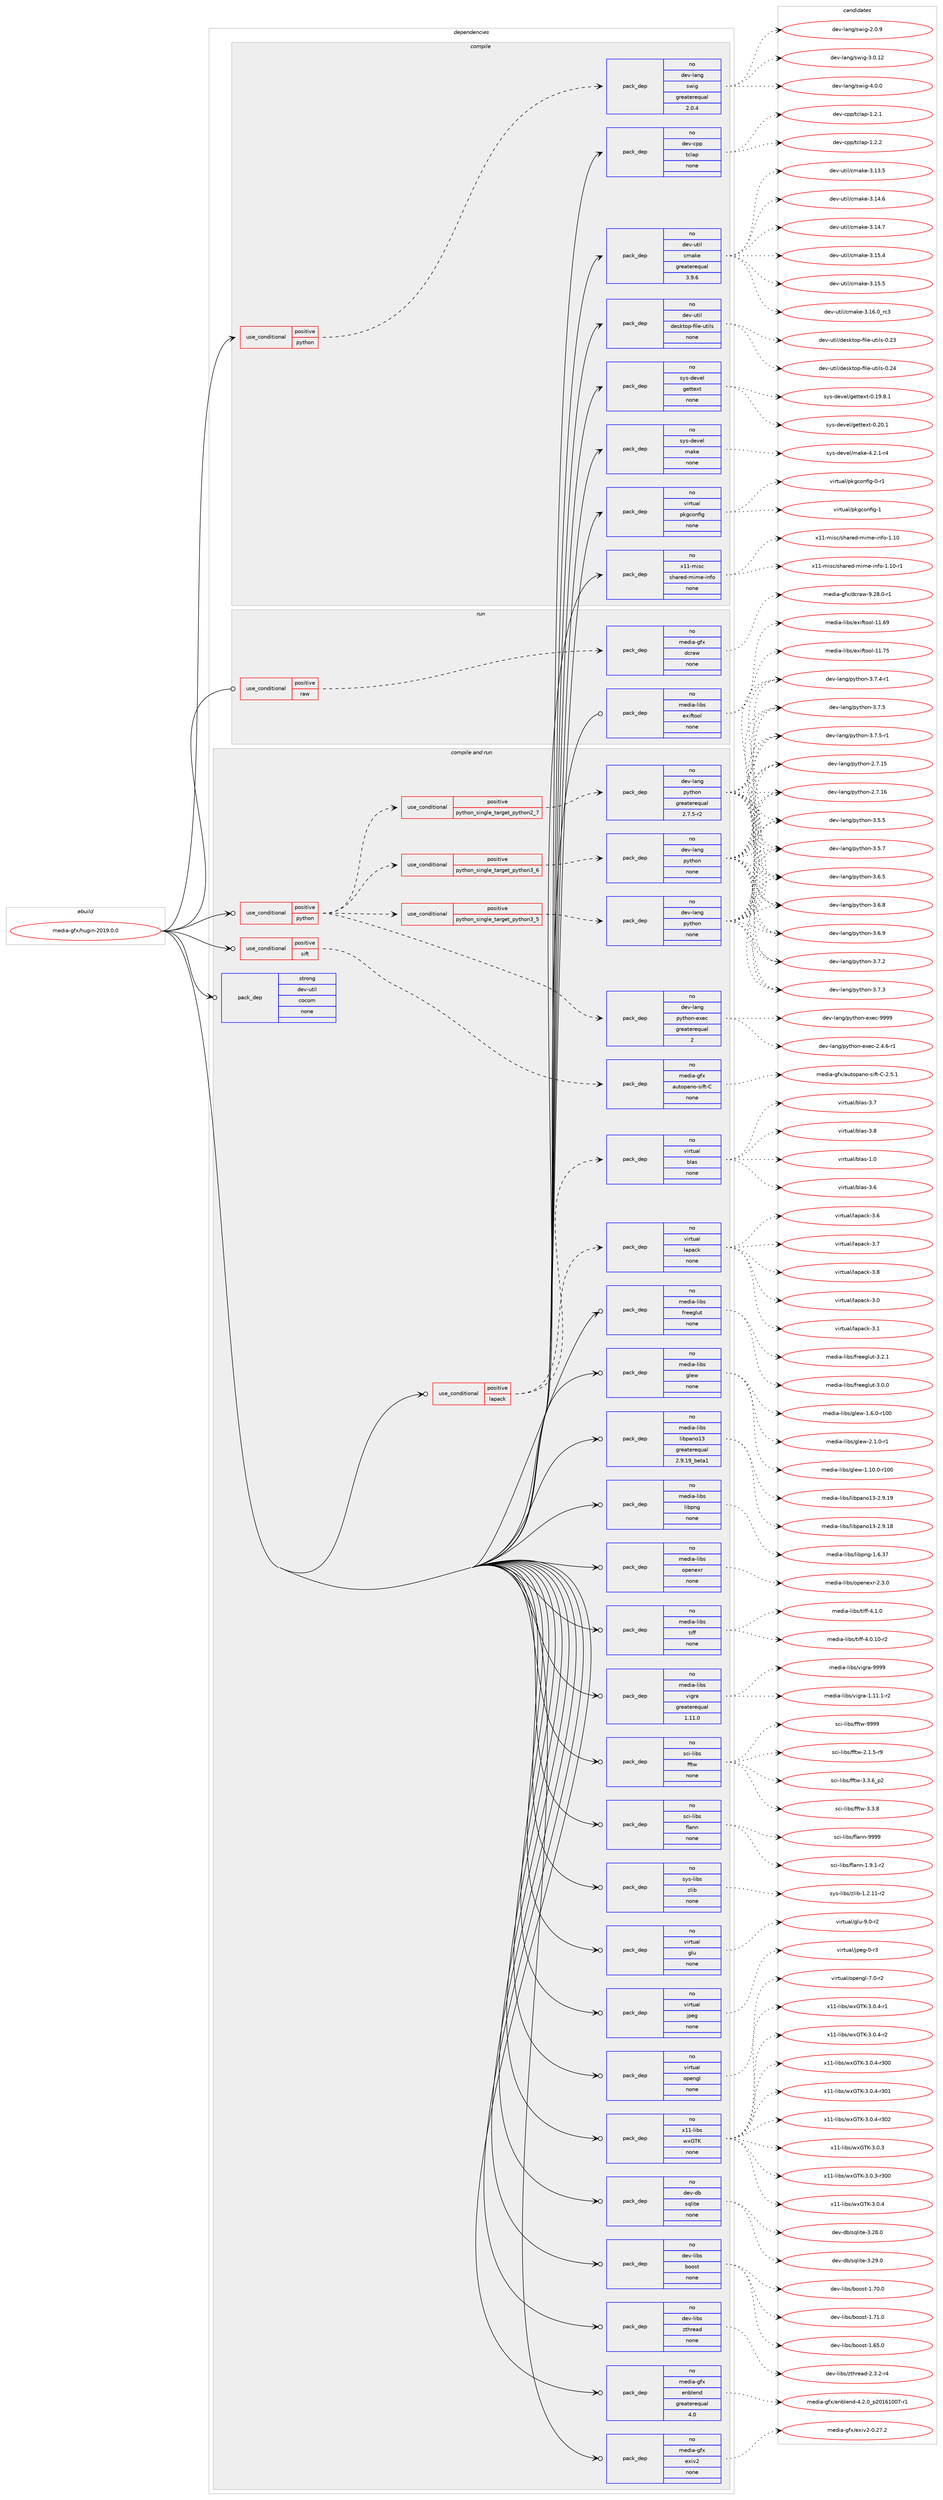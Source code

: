 digraph prolog {

# *************
# Graph options
# *************

newrank=true;
concentrate=true;
compound=true;
graph [rankdir=LR,fontname=Helvetica,fontsize=10,ranksep=1.5];#, ranksep=2.5, nodesep=0.2];
edge  [arrowhead=vee];
node  [fontname=Helvetica,fontsize=10];

# **********
# The ebuild
# **********

subgraph cluster_leftcol {
color=gray;
rank=same;
label=<<i>ebuild</i>>;
id [label="media-gfx/hugin-2019.0.0", color=red, width=4, href="../media-gfx/hugin-2019.0.0.svg"];
}

# ****************
# The dependencies
# ****************

subgraph cluster_midcol {
color=gray;
label=<<i>dependencies</i>>;
subgraph cluster_compile {
fillcolor="#eeeeee";
style=filled;
label=<<i>compile</i>>;
subgraph cond190108 {
dependency781129 [label=<<TABLE BORDER="0" CELLBORDER="1" CELLSPACING="0" CELLPADDING="4"><TR><TD ROWSPAN="3" CELLPADDING="10">use_conditional</TD></TR><TR><TD>positive</TD></TR><TR><TD>python</TD></TR></TABLE>>, shape=none, color=red];
subgraph pack577459 {
dependency781130 [label=<<TABLE BORDER="0" CELLBORDER="1" CELLSPACING="0" CELLPADDING="4" WIDTH="220"><TR><TD ROWSPAN="6" CELLPADDING="30">pack_dep</TD></TR><TR><TD WIDTH="110">no</TD></TR><TR><TD>dev-lang</TD></TR><TR><TD>swig</TD></TR><TR><TD>greaterequal</TD></TR><TR><TD>2.0.4</TD></TR></TABLE>>, shape=none, color=blue];
}
dependency781129:e -> dependency781130:w [weight=20,style="dashed",arrowhead="vee"];
}
id:e -> dependency781129:w [weight=20,style="solid",arrowhead="vee"];
subgraph pack577460 {
dependency781131 [label=<<TABLE BORDER="0" CELLBORDER="1" CELLSPACING="0" CELLPADDING="4" WIDTH="220"><TR><TD ROWSPAN="6" CELLPADDING="30">pack_dep</TD></TR><TR><TD WIDTH="110">no</TD></TR><TR><TD>dev-cpp</TD></TR><TR><TD>tclap</TD></TR><TR><TD>none</TD></TR><TR><TD></TD></TR></TABLE>>, shape=none, color=blue];
}
id:e -> dependency781131:w [weight=20,style="solid",arrowhead="vee"];
subgraph pack577461 {
dependency781132 [label=<<TABLE BORDER="0" CELLBORDER="1" CELLSPACING="0" CELLPADDING="4" WIDTH="220"><TR><TD ROWSPAN="6" CELLPADDING="30">pack_dep</TD></TR><TR><TD WIDTH="110">no</TD></TR><TR><TD>dev-util</TD></TR><TR><TD>cmake</TD></TR><TR><TD>greaterequal</TD></TR><TR><TD>3.9.6</TD></TR></TABLE>>, shape=none, color=blue];
}
id:e -> dependency781132:w [weight=20,style="solid",arrowhead="vee"];
subgraph pack577462 {
dependency781133 [label=<<TABLE BORDER="0" CELLBORDER="1" CELLSPACING="0" CELLPADDING="4" WIDTH="220"><TR><TD ROWSPAN="6" CELLPADDING="30">pack_dep</TD></TR><TR><TD WIDTH="110">no</TD></TR><TR><TD>dev-util</TD></TR><TR><TD>desktop-file-utils</TD></TR><TR><TD>none</TD></TR><TR><TD></TD></TR></TABLE>>, shape=none, color=blue];
}
id:e -> dependency781133:w [weight=20,style="solid",arrowhead="vee"];
subgraph pack577463 {
dependency781134 [label=<<TABLE BORDER="0" CELLBORDER="1" CELLSPACING="0" CELLPADDING="4" WIDTH="220"><TR><TD ROWSPAN="6" CELLPADDING="30">pack_dep</TD></TR><TR><TD WIDTH="110">no</TD></TR><TR><TD>sys-devel</TD></TR><TR><TD>gettext</TD></TR><TR><TD>none</TD></TR><TR><TD></TD></TR></TABLE>>, shape=none, color=blue];
}
id:e -> dependency781134:w [weight=20,style="solid",arrowhead="vee"];
subgraph pack577464 {
dependency781135 [label=<<TABLE BORDER="0" CELLBORDER="1" CELLSPACING="0" CELLPADDING="4" WIDTH="220"><TR><TD ROWSPAN="6" CELLPADDING="30">pack_dep</TD></TR><TR><TD WIDTH="110">no</TD></TR><TR><TD>sys-devel</TD></TR><TR><TD>make</TD></TR><TR><TD>none</TD></TR><TR><TD></TD></TR></TABLE>>, shape=none, color=blue];
}
id:e -> dependency781135:w [weight=20,style="solid",arrowhead="vee"];
subgraph pack577465 {
dependency781136 [label=<<TABLE BORDER="0" CELLBORDER="1" CELLSPACING="0" CELLPADDING="4" WIDTH="220"><TR><TD ROWSPAN="6" CELLPADDING="30">pack_dep</TD></TR><TR><TD WIDTH="110">no</TD></TR><TR><TD>virtual</TD></TR><TR><TD>pkgconfig</TD></TR><TR><TD>none</TD></TR><TR><TD></TD></TR></TABLE>>, shape=none, color=blue];
}
id:e -> dependency781136:w [weight=20,style="solid",arrowhead="vee"];
subgraph pack577466 {
dependency781137 [label=<<TABLE BORDER="0" CELLBORDER="1" CELLSPACING="0" CELLPADDING="4" WIDTH="220"><TR><TD ROWSPAN="6" CELLPADDING="30">pack_dep</TD></TR><TR><TD WIDTH="110">no</TD></TR><TR><TD>x11-misc</TD></TR><TR><TD>shared-mime-info</TD></TR><TR><TD>none</TD></TR><TR><TD></TD></TR></TABLE>>, shape=none, color=blue];
}
id:e -> dependency781137:w [weight=20,style="solid",arrowhead="vee"];
}
subgraph cluster_compileandrun {
fillcolor="#eeeeee";
style=filled;
label=<<i>compile and run</i>>;
subgraph cond190109 {
dependency781138 [label=<<TABLE BORDER="0" CELLBORDER="1" CELLSPACING="0" CELLPADDING="4"><TR><TD ROWSPAN="3" CELLPADDING="10">use_conditional</TD></TR><TR><TD>positive</TD></TR><TR><TD>lapack</TD></TR></TABLE>>, shape=none, color=red];
subgraph pack577467 {
dependency781139 [label=<<TABLE BORDER="0" CELLBORDER="1" CELLSPACING="0" CELLPADDING="4" WIDTH="220"><TR><TD ROWSPAN="6" CELLPADDING="30">pack_dep</TD></TR><TR><TD WIDTH="110">no</TD></TR><TR><TD>virtual</TD></TR><TR><TD>blas</TD></TR><TR><TD>none</TD></TR><TR><TD></TD></TR></TABLE>>, shape=none, color=blue];
}
dependency781138:e -> dependency781139:w [weight=20,style="dashed",arrowhead="vee"];
subgraph pack577468 {
dependency781140 [label=<<TABLE BORDER="0" CELLBORDER="1" CELLSPACING="0" CELLPADDING="4" WIDTH="220"><TR><TD ROWSPAN="6" CELLPADDING="30">pack_dep</TD></TR><TR><TD WIDTH="110">no</TD></TR><TR><TD>virtual</TD></TR><TR><TD>lapack</TD></TR><TR><TD>none</TD></TR><TR><TD></TD></TR></TABLE>>, shape=none, color=blue];
}
dependency781138:e -> dependency781140:w [weight=20,style="dashed",arrowhead="vee"];
}
id:e -> dependency781138:w [weight=20,style="solid",arrowhead="odotvee"];
subgraph cond190110 {
dependency781141 [label=<<TABLE BORDER="0" CELLBORDER="1" CELLSPACING="0" CELLPADDING="4"><TR><TD ROWSPAN="3" CELLPADDING="10">use_conditional</TD></TR><TR><TD>positive</TD></TR><TR><TD>python</TD></TR></TABLE>>, shape=none, color=red];
subgraph cond190111 {
dependency781142 [label=<<TABLE BORDER="0" CELLBORDER="1" CELLSPACING="0" CELLPADDING="4"><TR><TD ROWSPAN="3" CELLPADDING="10">use_conditional</TD></TR><TR><TD>positive</TD></TR><TR><TD>python_single_target_python2_7</TD></TR></TABLE>>, shape=none, color=red];
subgraph pack577469 {
dependency781143 [label=<<TABLE BORDER="0" CELLBORDER="1" CELLSPACING="0" CELLPADDING="4" WIDTH="220"><TR><TD ROWSPAN="6" CELLPADDING="30">pack_dep</TD></TR><TR><TD WIDTH="110">no</TD></TR><TR><TD>dev-lang</TD></TR><TR><TD>python</TD></TR><TR><TD>greaterequal</TD></TR><TR><TD>2.7.5-r2</TD></TR></TABLE>>, shape=none, color=blue];
}
dependency781142:e -> dependency781143:w [weight=20,style="dashed",arrowhead="vee"];
}
dependency781141:e -> dependency781142:w [weight=20,style="dashed",arrowhead="vee"];
subgraph cond190112 {
dependency781144 [label=<<TABLE BORDER="0" CELLBORDER="1" CELLSPACING="0" CELLPADDING="4"><TR><TD ROWSPAN="3" CELLPADDING="10">use_conditional</TD></TR><TR><TD>positive</TD></TR><TR><TD>python_single_target_python3_5</TD></TR></TABLE>>, shape=none, color=red];
subgraph pack577470 {
dependency781145 [label=<<TABLE BORDER="0" CELLBORDER="1" CELLSPACING="0" CELLPADDING="4" WIDTH="220"><TR><TD ROWSPAN="6" CELLPADDING="30">pack_dep</TD></TR><TR><TD WIDTH="110">no</TD></TR><TR><TD>dev-lang</TD></TR><TR><TD>python</TD></TR><TR><TD>none</TD></TR><TR><TD></TD></TR></TABLE>>, shape=none, color=blue];
}
dependency781144:e -> dependency781145:w [weight=20,style="dashed",arrowhead="vee"];
}
dependency781141:e -> dependency781144:w [weight=20,style="dashed",arrowhead="vee"];
subgraph cond190113 {
dependency781146 [label=<<TABLE BORDER="0" CELLBORDER="1" CELLSPACING="0" CELLPADDING="4"><TR><TD ROWSPAN="3" CELLPADDING="10">use_conditional</TD></TR><TR><TD>positive</TD></TR><TR><TD>python_single_target_python3_6</TD></TR></TABLE>>, shape=none, color=red];
subgraph pack577471 {
dependency781147 [label=<<TABLE BORDER="0" CELLBORDER="1" CELLSPACING="0" CELLPADDING="4" WIDTH="220"><TR><TD ROWSPAN="6" CELLPADDING="30">pack_dep</TD></TR><TR><TD WIDTH="110">no</TD></TR><TR><TD>dev-lang</TD></TR><TR><TD>python</TD></TR><TR><TD>none</TD></TR><TR><TD></TD></TR></TABLE>>, shape=none, color=blue];
}
dependency781146:e -> dependency781147:w [weight=20,style="dashed",arrowhead="vee"];
}
dependency781141:e -> dependency781146:w [weight=20,style="dashed",arrowhead="vee"];
subgraph pack577472 {
dependency781148 [label=<<TABLE BORDER="0" CELLBORDER="1" CELLSPACING="0" CELLPADDING="4" WIDTH="220"><TR><TD ROWSPAN="6" CELLPADDING="30">pack_dep</TD></TR><TR><TD WIDTH="110">no</TD></TR><TR><TD>dev-lang</TD></TR><TR><TD>python-exec</TD></TR><TR><TD>greaterequal</TD></TR><TR><TD>2</TD></TR></TABLE>>, shape=none, color=blue];
}
dependency781141:e -> dependency781148:w [weight=20,style="dashed",arrowhead="vee"];
}
id:e -> dependency781141:w [weight=20,style="solid",arrowhead="odotvee"];
subgraph cond190114 {
dependency781149 [label=<<TABLE BORDER="0" CELLBORDER="1" CELLSPACING="0" CELLPADDING="4"><TR><TD ROWSPAN="3" CELLPADDING="10">use_conditional</TD></TR><TR><TD>positive</TD></TR><TR><TD>sift</TD></TR></TABLE>>, shape=none, color=red];
subgraph pack577473 {
dependency781150 [label=<<TABLE BORDER="0" CELLBORDER="1" CELLSPACING="0" CELLPADDING="4" WIDTH="220"><TR><TD ROWSPAN="6" CELLPADDING="30">pack_dep</TD></TR><TR><TD WIDTH="110">no</TD></TR><TR><TD>media-gfx</TD></TR><TR><TD>autopano-sift-C</TD></TR><TR><TD>none</TD></TR><TR><TD></TD></TR></TABLE>>, shape=none, color=blue];
}
dependency781149:e -> dependency781150:w [weight=20,style="dashed",arrowhead="vee"];
}
id:e -> dependency781149:w [weight=20,style="solid",arrowhead="odotvee"];
subgraph pack577474 {
dependency781151 [label=<<TABLE BORDER="0" CELLBORDER="1" CELLSPACING="0" CELLPADDING="4" WIDTH="220"><TR><TD ROWSPAN="6" CELLPADDING="30">pack_dep</TD></TR><TR><TD WIDTH="110">no</TD></TR><TR><TD>dev-db</TD></TR><TR><TD>sqlite</TD></TR><TR><TD>none</TD></TR><TR><TD></TD></TR></TABLE>>, shape=none, color=blue];
}
id:e -> dependency781151:w [weight=20,style="solid",arrowhead="odotvee"];
subgraph pack577475 {
dependency781152 [label=<<TABLE BORDER="0" CELLBORDER="1" CELLSPACING="0" CELLPADDING="4" WIDTH="220"><TR><TD ROWSPAN="6" CELLPADDING="30">pack_dep</TD></TR><TR><TD WIDTH="110">no</TD></TR><TR><TD>dev-libs</TD></TR><TR><TD>boost</TD></TR><TR><TD>none</TD></TR><TR><TD></TD></TR></TABLE>>, shape=none, color=blue];
}
id:e -> dependency781152:w [weight=20,style="solid",arrowhead="odotvee"];
subgraph pack577476 {
dependency781153 [label=<<TABLE BORDER="0" CELLBORDER="1" CELLSPACING="0" CELLPADDING="4" WIDTH="220"><TR><TD ROWSPAN="6" CELLPADDING="30">pack_dep</TD></TR><TR><TD WIDTH="110">no</TD></TR><TR><TD>dev-libs</TD></TR><TR><TD>zthread</TD></TR><TR><TD>none</TD></TR><TR><TD></TD></TR></TABLE>>, shape=none, color=blue];
}
id:e -> dependency781153:w [weight=20,style="solid",arrowhead="odotvee"];
subgraph pack577477 {
dependency781154 [label=<<TABLE BORDER="0" CELLBORDER="1" CELLSPACING="0" CELLPADDING="4" WIDTH="220"><TR><TD ROWSPAN="6" CELLPADDING="30">pack_dep</TD></TR><TR><TD WIDTH="110">no</TD></TR><TR><TD>media-gfx</TD></TR><TR><TD>enblend</TD></TR><TR><TD>greaterequal</TD></TR><TR><TD>4.0</TD></TR></TABLE>>, shape=none, color=blue];
}
id:e -> dependency781154:w [weight=20,style="solid",arrowhead="odotvee"];
subgraph pack577478 {
dependency781155 [label=<<TABLE BORDER="0" CELLBORDER="1" CELLSPACING="0" CELLPADDING="4" WIDTH="220"><TR><TD ROWSPAN="6" CELLPADDING="30">pack_dep</TD></TR><TR><TD WIDTH="110">no</TD></TR><TR><TD>media-gfx</TD></TR><TR><TD>exiv2</TD></TR><TR><TD>none</TD></TR><TR><TD></TD></TR></TABLE>>, shape=none, color=blue];
}
id:e -> dependency781155:w [weight=20,style="solid",arrowhead="odotvee"];
subgraph pack577479 {
dependency781156 [label=<<TABLE BORDER="0" CELLBORDER="1" CELLSPACING="0" CELLPADDING="4" WIDTH="220"><TR><TD ROWSPAN="6" CELLPADDING="30">pack_dep</TD></TR><TR><TD WIDTH="110">no</TD></TR><TR><TD>media-libs</TD></TR><TR><TD>freeglut</TD></TR><TR><TD>none</TD></TR><TR><TD></TD></TR></TABLE>>, shape=none, color=blue];
}
id:e -> dependency781156:w [weight=20,style="solid",arrowhead="odotvee"];
subgraph pack577480 {
dependency781157 [label=<<TABLE BORDER="0" CELLBORDER="1" CELLSPACING="0" CELLPADDING="4" WIDTH="220"><TR><TD ROWSPAN="6" CELLPADDING="30">pack_dep</TD></TR><TR><TD WIDTH="110">no</TD></TR><TR><TD>media-libs</TD></TR><TR><TD>glew</TD></TR><TR><TD>none</TD></TR><TR><TD></TD></TR></TABLE>>, shape=none, color=blue];
}
id:e -> dependency781157:w [weight=20,style="solid",arrowhead="odotvee"];
subgraph pack577481 {
dependency781158 [label=<<TABLE BORDER="0" CELLBORDER="1" CELLSPACING="0" CELLPADDING="4" WIDTH="220"><TR><TD ROWSPAN="6" CELLPADDING="30">pack_dep</TD></TR><TR><TD WIDTH="110">no</TD></TR><TR><TD>media-libs</TD></TR><TR><TD>libpano13</TD></TR><TR><TD>greaterequal</TD></TR><TR><TD>2.9.19_beta1</TD></TR></TABLE>>, shape=none, color=blue];
}
id:e -> dependency781158:w [weight=20,style="solid",arrowhead="odotvee"];
subgraph pack577482 {
dependency781159 [label=<<TABLE BORDER="0" CELLBORDER="1" CELLSPACING="0" CELLPADDING="4" WIDTH="220"><TR><TD ROWSPAN="6" CELLPADDING="30">pack_dep</TD></TR><TR><TD WIDTH="110">no</TD></TR><TR><TD>media-libs</TD></TR><TR><TD>libpng</TD></TR><TR><TD>none</TD></TR><TR><TD></TD></TR></TABLE>>, shape=none, color=blue];
}
id:e -> dependency781159:w [weight=20,style="solid",arrowhead="odotvee"];
subgraph pack577483 {
dependency781160 [label=<<TABLE BORDER="0" CELLBORDER="1" CELLSPACING="0" CELLPADDING="4" WIDTH="220"><TR><TD ROWSPAN="6" CELLPADDING="30">pack_dep</TD></TR><TR><TD WIDTH="110">no</TD></TR><TR><TD>media-libs</TD></TR><TR><TD>openexr</TD></TR><TR><TD>none</TD></TR><TR><TD></TD></TR></TABLE>>, shape=none, color=blue];
}
id:e -> dependency781160:w [weight=20,style="solid",arrowhead="odotvee"];
subgraph pack577484 {
dependency781161 [label=<<TABLE BORDER="0" CELLBORDER="1" CELLSPACING="0" CELLPADDING="4" WIDTH="220"><TR><TD ROWSPAN="6" CELLPADDING="30">pack_dep</TD></TR><TR><TD WIDTH="110">no</TD></TR><TR><TD>media-libs</TD></TR><TR><TD>tiff</TD></TR><TR><TD>none</TD></TR><TR><TD></TD></TR></TABLE>>, shape=none, color=blue];
}
id:e -> dependency781161:w [weight=20,style="solid",arrowhead="odotvee"];
subgraph pack577485 {
dependency781162 [label=<<TABLE BORDER="0" CELLBORDER="1" CELLSPACING="0" CELLPADDING="4" WIDTH="220"><TR><TD ROWSPAN="6" CELLPADDING="30">pack_dep</TD></TR><TR><TD WIDTH="110">no</TD></TR><TR><TD>media-libs</TD></TR><TR><TD>vigra</TD></TR><TR><TD>greaterequal</TD></TR><TR><TD>1.11.0</TD></TR></TABLE>>, shape=none, color=blue];
}
id:e -> dependency781162:w [weight=20,style="solid",arrowhead="odotvee"];
subgraph pack577486 {
dependency781163 [label=<<TABLE BORDER="0" CELLBORDER="1" CELLSPACING="0" CELLPADDING="4" WIDTH="220"><TR><TD ROWSPAN="6" CELLPADDING="30">pack_dep</TD></TR><TR><TD WIDTH="110">no</TD></TR><TR><TD>sci-libs</TD></TR><TR><TD>fftw</TD></TR><TR><TD>none</TD></TR><TR><TD></TD></TR></TABLE>>, shape=none, color=blue];
}
id:e -> dependency781163:w [weight=20,style="solid",arrowhead="odotvee"];
subgraph pack577487 {
dependency781164 [label=<<TABLE BORDER="0" CELLBORDER="1" CELLSPACING="0" CELLPADDING="4" WIDTH="220"><TR><TD ROWSPAN="6" CELLPADDING="30">pack_dep</TD></TR><TR><TD WIDTH="110">no</TD></TR><TR><TD>sci-libs</TD></TR><TR><TD>flann</TD></TR><TR><TD>none</TD></TR><TR><TD></TD></TR></TABLE>>, shape=none, color=blue];
}
id:e -> dependency781164:w [weight=20,style="solid",arrowhead="odotvee"];
subgraph pack577488 {
dependency781165 [label=<<TABLE BORDER="0" CELLBORDER="1" CELLSPACING="0" CELLPADDING="4" WIDTH="220"><TR><TD ROWSPAN="6" CELLPADDING="30">pack_dep</TD></TR><TR><TD WIDTH="110">no</TD></TR><TR><TD>sys-libs</TD></TR><TR><TD>zlib</TD></TR><TR><TD>none</TD></TR><TR><TD></TD></TR></TABLE>>, shape=none, color=blue];
}
id:e -> dependency781165:w [weight=20,style="solid",arrowhead="odotvee"];
subgraph pack577489 {
dependency781166 [label=<<TABLE BORDER="0" CELLBORDER="1" CELLSPACING="0" CELLPADDING="4" WIDTH="220"><TR><TD ROWSPAN="6" CELLPADDING="30">pack_dep</TD></TR><TR><TD WIDTH="110">no</TD></TR><TR><TD>virtual</TD></TR><TR><TD>glu</TD></TR><TR><TD>none</TD></TR><TR><TD></TD></TR></TABLE>>, shape=none, color=blue];
}
id:e -> dependency781166:w [weight=20,style="solid",arrowhead="odotvee"];
subgraph pack577490 {
dependency781167 [label=<<TABLE BORDER="0" CELLBORDER="1" CELLSPACING="0" CELLPADDING="4" WIDTH="220"><TR><TD ROWSPAN="6" CELLPADDING="30">pack_dep</TD></TR><TR><TD WIDTH="110">no</TD></TR><TR><TD>virtual</TD></TR><TR><TD>jpeg</TD></TR><TR><TD>none</TD></TR><TR><TD></TD></TR></TABLE>>, shape=none, color=blue];
}
id:e -> dependency781167:w [weight=20,style="solid",arrowhead="odotvee"];
subgraph pack577491 {
dependency781168 [label=<<TABLE BORDER="0" CELLBORDER="1" CELLSPACING="0" CELLPADDING="4" WIDTH="220"><TR><TD ROWSPAN="6" CELLPADDING="30">pack_dep</TD></TR><TR><TD WIDTH="110">no</TD></TR><TR><TD>virtual</TD></TR><TR><TD>opengl</TD></TR><TR><TD>none</TD></TR><TR><TD></TD></TR></TABLE>>, shape=none, color=blue];
}
id:e -> dependency781168:w [weight=20,style="solid",arrowhead="odotvee"];
subgraph pack577492 {
dependency781169 [label=<<TABLE BORDER="0" CELLBORDER="1" CELLSPACING="0" CELLPADDING="4" WIDTH="220"><TR><TD ROWSPAN="6" CELLPADDING="30">pack_dep</TD></TR><TR><TD WIDTH="110">no</TD></TR><TR><TD>x11-libs</TD></TR><TR><TD>wxGTK</TD></TR><TR><TD>none</TD></TR><TR><TD></TD></TR></TABLE>>, shape=none, color=blue];
}
id:e -> dependency781169:w [weight=20,style="solid",arrowhead="odotvee"];
subgraph pack577493 {
dependency781170 [label=<<TABLE BORDER="0" CELLBORDER="1" CELLSPACING="0" CELLPADDING="4" WIDTH="220"><TR><TD ROWSPAN="6" CELLPADDING="30">pack_dep</TD></TR><TR><TD WIDTH="110">strong</TD></TR><TR><TD>dev-util</TD></TR><TR><TD>cocom</TD></TR><TR><TD>none</TD></TR><TR><TD></TD></TR></TABLE>>, shape=none, color=blue];
}
id:e -> dependency781170:w [weight=20,style="solid",arrowhead="odotvee"];
}
subgraph cluster_run {
fillcolor="#eeeeee";
style=filled;
label=<<i>run</i>>;
subgraph cond190115 {
dependency781171 [label=<<TABLE BORDER="0" CELLBORDER="1" CELLSPACING="0" CELLPADDING="4"><TR><TD ROWSPAN="3" CELLPADDING="10">use_conditional</TD></TR><TR><TD>positive</TD></TR><TR><TD>raw</TD></TR></TABLE>>, shape=none, color=red];
subgraph pack577494 {
dependency781172 [label=<<TABLE BORDER="0" CELLBORDER="1" CELLSPACING="0" CELLPADDING="4" WIDTH="220"><TR><TD ROWSPAN="6" CELLPADDING="30">pack_dep</TD></TR><TR><TD WIDTH="110">no</TD></TR><TR><TD>media-gfx</TD></TR><TR><TD>dcraw</TD></TR><TR><TD>none</TD></TR><TR><TD></TD></TR></TABLE>>, shape=none, color=blue];
}
dependency781171:e -> dependency781172:w [weight=20,style="dashed",arrowhead="vee"];
}
id:e -> dependency781171:w [weight=20,style="solid",arrowhead="odot"];
subgraph pack577495 {
dependency781173 [label=<<TABLE BORDER="0" CELLBORDER="1" CELLSPACING="0" CELLPADDING="4" WIDTH="220"><TR><TD ROWSPAN="6" CELLPADDING="30">pack_dep</TD></TR><TR><TD WIDTH="110">no</TD></TR><TR><TD>media-libs</TD></TR><TR><TD>exiftool</TD></TR><TR><TD>none</TD></TR><TR><TD></TD></TR></TABLE>>, shape=none, color=blue];
}
id:e -> dependency781173:w [weight=20,style="solid",arrowhead="odot"];
}
}

# **************
# The candidates
# **************

subgraph cluster_choices {
rank=same;
color=gray;
label=<<i>candidates</i>>;

subgraph choice577459 {
color=black;
nodesep=1;
choice100101118451089711010347115119105103455046484657 [label="dev-lang/swig-2.0.9", color=red, width=4,href="../dev-lang/swig-2.0.9.svg"];
choice10010111845108971101034711511910510345514648464950 [label="dev-lang/swig-3.0.12", color=red, width=4,href="../dev-lang/swig-3.0.12.svg"];
choice100101118451089711010347115119105103455246484648 [label="dev-lang/swig-4.0.0", color=red, width=4,href="../dev-lang/swig-4.0.0.svg"];
dependency781130:e -> choice100101118451089711010347115119105103455046484657:w [style=dotted,weight="100"];
dependency781130:e -> choice10010111845108971101034711511910510345514648464950:w [style=dotted,weight="100"];
dependency781130:e -> choice100101118451089711010347115119105103455246484648:w [style=dotted,weight="100"];
}
subgraph choice577460 {
color=black;
nodesep=1;
choice1001011184599112112471169910897112454946504649 [label="dev-cpp/tclap-1.2.1", color=red, width=4,href="../dev-cpp/tclap-1.2.1.svg"];
choice1001011184599112112471169910897112454946504650 [label="dev-cpp/tclap-1.2.2", color=red, width=4,href="../dev-cpp/tclap-1.2.2.svg"];
dependency781131:e -> choice1001011184599112112471169910897112454946504649:w [style=dotted,weight="100"];
dependency781131:e -> choice1001011184599112112471169910897112454946504650:w [style=dotted,weight="100"];
}
subgraph choice577461 {
color=black;
nodesep=1;
choice1001011184511711610510847991099710710145514649514653 [label="dev-util/cmake-3.13.5", color=red, width=4,href="../dev-util/cmake-3.13.5.svg"];
choice1001011184511711610510847991099710710145514649524654 [label="dev-util/cmake-3.14.6", color=red, width=4,href="../dev-util/cmake-3.14.6.svg"];
choice1001011184511711610510847991099710710145514649524655 [label="dev-util/cmake-3.14.7", color=red, width=4,href="../dev-util/cmake-3.14.7.svg"];
choice1001011184511711610510847991099710710145514649534652 [label="dev-util/cmake-3.15.4", color=red, width=4,href="../dev-util/cmake-3.15.4.svg"];
choice1001011184511711610510847991099710710145514649534653 [label="dev-util/cmake-3.15.5", color=red, width=4,href="../dev-util/cmake-3.15.5.svg"];
choice1001011184511711610510847991099710710145514649544648951149951 [label="dev-util/cmake-3.16.0_rc3", color=red, width=4,href="../dev-util/cmake-3.16.0_rc3.svg"];
dependency781132:e -> choice1001011184511711610510847991099710710145514649514653:w [style=dotted,weight="100"];
dependency781132:e -> choice1001011184511711610510847991099710710145514649524654:w [style=dotted,weight="100"];
dependency781132:e -> choice1001011184511711610510847991099710710145514649524655:w [style=dotted,weight="100"];
dependency781132:e -> choice1001011184511711610510847991099710710145514649534652:w [style=dotted,weight="100"];
dependency781132:e -> choice1001011184511711610510847991099710710145514649534653:w [style=dotted,weight="100"];
dependency781132:e -> choice1001011184511711610510847991099710710145514649544648951149951:w [style=dotted,weight="100"];
}
subgraph choice577462 {
color=black;
nodesep=1;
choice100101118451171161051084710010111510711611111245102105108101451171161051081154548465051 [label="dev-util/desktop-file-utils-0.23", color=red, width=4,href="../dev-util/desktop-file-utils-0.23.svg"];
choice100101118451171161051084710010111510711611111245102105108101451171161051081154548465052 [label="dev-util/desktop-file-utils-0.24", color=red, width=4,href="../dev-util/desktop-file-utils-0.24.svg"];
dependency781133:e -> choice100101118451171161051084710010111510711611111245102105108101451171161051081154548465051:w [style=dotted,weight="100"];
dependency781133:e -> choice100101118451171161051084710010111510711611111245102105108101451171161051081154548465052:w [style=dotted,weight="100"];
}
subgraph choice577463 {
color=black;
nodesep=1;
choice1151211154510010111810110847103101116116101120116454846495746564649 [label="sys-devel/gettext-0.19.8.1", color=red, width=4,href="../sys-devel/gettext-0.19.8.1.svg"];
choice115121115451001011181011084710310111611610112011645484650484649 [label="sys-devel/gettext-0.20.1", color=red, width=4,href="../sys-devel/gettext-0.20.1.svg"];
dependency781134:e -> choice1151211154510010111810110847103101116116101120116454846495746564649:w [style=dotted,weight="100"];
dependency781134:e -> choice115121115451001011181011084710310111611610112011645484650484649:w [style=dotted,weight="100"];
}
subgraph choice577464 {
color=black;
nodesep=1;
choice1151211154510010111810110847109971071014552465046494511452 [label="sys-devel/make-4.2.1-r4", color=red, width=4,href="../sys-devel/make-4.2.1-r4.svg"];
dependency781135:e -> choice1151211154510010111810110847109971071014552465046494511452:w [style=dotted,weight="100"];
}
subgraph choice577465 {
color=black;
nodesep=1;
choice11810511411611797108471121071039911111010210510345484511449 [label="virtual/pkgconfig-0-r1", color=red, width=4,href="../virtual/pkgconfig-0-r1.svg"];
choice1181051141161179710847112107103991111101021051034549 [label="virtual/pkgconfig-1", color=red, width=4,href="../virtual/pkgconfig-1.svg"];
dependency781136:e -> choice11810511411611797108471121071039911111010210510345484511449:w [style=dotted,weight="100"];
dependency781136:e -> choice1181051141161179710847112107103991111101021051034549:w [style=dotted,weight="100"];
}
subgraph choice577466 {
color=black;
nodesep=1;
choice12049494510910511599471151049711410110045109105109101451051101021114549464948 [label="x11-misc/shared-mime-info-1.10", color=red, width=4,href="../x11-misc/shared-mime-info-1.10.svg"];
choice120494945109105115994711510497114101100451091051091014510511010211145494649484511449 [label="x11-misc/shared-mime-info-1.10-r1", color=red, width=4,href="../x11-misc/shared-mime-info-1.10-r1.svg"];
dependency781137:e -> choice12049494510910511599471151049711410110045109105109101451051101021114549464948:w [style=dotted,weight="100"];
dependency781137:e -> choice120494945109105115994711510497114101100451091051091014510511010211145494649484511449:w [style=dotted,weight="100"];
}
subgraph choice577467 {
color=black;
nodesep=1;
choice1181051141161179710847981089711545494648 [label="virtual/blas-1.0", color=red, width=4,href="../virtual/blas-1.0.svg"];
choice1181051141161179710847981089711545514654 [label="virtual/blas-3.6", color=red, width=4,href="../virtual/blas-3.6.svg"];
choice1181051141161179710847981089711545514655 [label="virtual/blas-3.7", color=red, width=4,href="../virtual/blas-3.7.svg"];
choice1181051141161179710847981089711545514656 [label="virtual/blas-3.8", color=red, width=4,href="../virtual/blas-3.8.svg"];
dependency781139:e -> choice1181051141161179710847981089711545494648:w [style=dotted,weight="100"];
dependency781139:e -> choice1181051141161179710847981089711545514654:w [style=dotted,weight="100"];
dependency781139:e -> choice1181051141161179710847981089711545514655:w [style=dotted,weight="100"];
dependency781139:e -> choice1181051141161179710847981089711545514656:w [style=dotted,weight="100"];
}
subgraph choice577468 {
color=black;
nodesep=1;
choice118105114116117971084710897112979910745514648 [label="virtual/lapack-3.0", color=red, width=4,href="../virtual/lapack-3.0.svg"];
choice118105114116117971084710897112979910745514649 [label="virtual/lapack-3.1", color=red, width=4,href="../virtual/lapack-3.1.svg"];
choice118105114116117971084710897112979910745514654 [label="virtual/lapack-3.6", color=red, width=4,href="../virtual/lapack-3.6.svg"];
choice118105114116117971084710897112979910745514655 [label="virtual/lapack-3.7", color=red, width=4,href="../virtual/lapack-3.7.svg"];
choice118105114116117971084710897112979910745514656 [label="virtual/lapack-3.8", color=red, width=4,href="../virtual/lapack-3.8.svg"];
dependency781140:e -> choice118105114116117971084710897112979910745514648:w [style=dotted,weight="100"];
dependency781140:e -> choice118105114116117971084710897112979910745514649:w [style=dotted,weight="100"];
dependency781140:e -> choice118105114116117971084710897112979910745514654:w [style=dotted,weight="100"];
dependency781140:e -> choice118105114116117971084710897112979910745514655:w [style=dotted,weight="100"];
dependency781140:e -> choice118105114116117971084710897112979910745514656:w [style=dotted,weight="100"];
}
subgraph choice577469 {
color=black;
nodesep=1;
choice10010111845108971101034711212111610411111045504655464953 [label="dev-lang/python-2.7.15", color=red, width=4,href="../dev-lang/python-2.7.15.svg"];
choice10010111845108971101034711212111610411111045504655464954 [label="dev-lang/python-2.7.16", color=red, width=4,href="../dev-lang/python-2.7.16.svg"];
choice100101118451089711010347112121116104111110455146534653 [label="dev-lang/python-3.5.5", color=red, width=4,href="../dev-lang/python-3.5.5.svg"];
choice100101118451089711010347112121116104111110455146534655 [label="dev-lang/python-3.5.7", color=red, width=4,href="../dev-lang/python-3.5.7.svg"];
choice100101118451089711010347112121116104111110455146544653 [label="dev-lang/python-3.6.5", color=red, width=4,href="../dev-lang/python-3.6.5.svg"];
choice100101118451089711010347112121116104111110455146544656 [label="dev-lang/python-3.6.8", color=red, width=4,href="../dev-lang/python-3.6.8.svg"];
choice100101118451089711010347112121116104111110455146544657 [label="dev-lang/python-3.6.9", color=red, width=4,href="../dev-lang/python-3.6.9.svg"];
choice100101118451089711010347112121116104111110455146554650 [label="dev-lang/python-3.7.2", color=red, width=4,href="../dev-lang/python-3.7.2.svg"];
choice100101118451089711010347112121116104111110455146554651 [label="dev-lang/python-3.7.3", color=red, width=4,href="../dev-lang/python-3.7.3.svg"];
choice1001011184510897110103471121211161041111104551465546524511449 [label="dev-lang/python-3.7.4-r1", color=red, width=4,href="../dev-lang/python-3.7.4-r1.svg"];
choice100101118451089711010347112121116104111110455146554653 [label="dev-lang/python-3.7.5", color=red, width=4,href="../dev-lang/python-3.7.5.svg"];
choice1001011184510897110103471121211161041111104551465546534511449 [label="dev-lang/python-3.7.5-r1", color=red, width=4,href="../dev-lang/python-3.7.5-r1.svg"];
dependency781143:e -> choice10010111845108971101034711212111610411111045504655464953:w [style=dotted,weight="100"];
dependency781143:e -> choice10010111845108971101034711212111610411111045504655464954:w [style=dotted,weight="100"];
dependency781143:e -> choice100101118451089711010347112121116104111110455146534653:w [style=dotted,weight="100"];
dependency781143:e -> choice100101118451089711010347112121116104111110455146534655:w [style=dotted,weight="100"];
dependency781143:e -> choice100101118451089711010347112121116104111110455146544653:w [style=dotted,weight="100"];
dependency781143:e -> choice100101118451089711010347112121116104111110455146544656:w [style=dotted,weight="100"];
dependency781143:e -> choice100101118451089711010347112121116104111110455146544657:w [style=dotted,weight="100"];
dependency781143:e -> choice100101118451089711010347112121116104111110455146554650:w [style=dotted,weight="100"];
dependency781143:e -> choice100101118451089711010347112121116104111110455146554651:w [style=dotted,weight="100"];
dependency781143:e -> choice1001011184510897110103471121211161041111104551465546524511449:w [style=dotted,weight="100"];
dependency781143:e -> choice100101118451089711010347112121116104111110455146554653:w [style=dotted,weight="100"];
dependency781143:e -> choice1001011184510897110103471121211161041111104551465546534511449:w [style=dotted,weight="100"];
}
subgraph choice577470 {
color=black;
nodesep=1;
choice10010111845108971101034711212111610411111045504655464953 [label="dev-lang/python-2.7.15", color=red, width=4,href="../dev-lang/python-2.7.15.svg"];
choice10010111845108971101034711212111610411111045504655464954 [label="dev-lang/python-2.7.16", color=red, width=4,href="../dev-lang/python-2.7.16.svg"];
choice100101118451089711010347112121116104111110455146534653 [label="dev-lang/python-3.5.5", color=red, width=4,href="../dev-lang/python-3.5.5.svg"];
choice100101118451089711010347112121116104111110455146534655 [label="dev-lang/python-3.5.7", color=red, width=4,href="../dev-lang/python-3.5.7.svg"];
choice100101118451089711010347112121116104111110455146544653 [label="dev-lang/python-3.6.5", color=red, width=4,href="../dev-lang/python-3.6.5.svg"];
choice100101118451089711010347112121116104111110455146544656 [label="dev-lang/python-3.6.8", color=red, width=4,href="../dev-lang/python-3.6.8.svg"];
choice100101118451089711010347112121116104111110455146544657 [label="dev-lang/python-3.6.9", color=red, width=4,href="../dev-lang/python-3.6.9.svg"];
choice100101118451089711010347112121116104111110455146554650 [label="dev-lang/python-3.7.2", color=red, width=4,href="../dev-lang/python-3.7.2.svg"];
choice100101118451089711010347112121116104111110455146554651 [label="dev-lang/python-3.7.3", color=red, width=4,href="../dev-lang/python-3.7.3.svg"];
choice1001011184510897110103471121211161041111104551465546524511449 [label="dev-lang/python-3.7.4-r1", color=red, width=4,href="../dev-lang/python-3.7.4-r1.svg"];
choice100101118451089711010347112121116104111110455146554653 [label="dev-lang/python-3.7.5", color=red, width=4,href="../dev-lang/python-3.7.5.svg"];
choice1001011184510897110103471121211161041111104551465546534511449 [label="dev-lang/python-3.7.5-r1", color=red, width=4,href="../dev-lang/python-3.7.5-r1.svg"];
dependency781145:e -> choice10010111845108971101034711212111610411111045504655464953:w [style=dotted,weight="100"];
dependency781145:e -> choice10010111845108971101034711212111610411111045504655464954:w [style=dotted,weight="100"];
dependency781145:e -> choice100101118451089711010347112121116104111110455146534653:w [style=dotted,weight="100"];
dependency781145:e -> choice100101118451089711010347112121116104111110455146534655:w [style=dotted,weight="100"];
dependency781145:e -> choice100101118451089711010347112121116104111110455146544653:w [style=dotted,weight="100"];
dependency781145:e -> choice100101118451089711010347112121116104111110455146544656:w [style=dotted,weight="100"];
dependency781145:e -> choice100101118451089711010347112121116104111110455146544657:w [style=dotted,weight="100"];
dependency781145:e -> choice100101118451089711010347112121116104111110455146554650:w [style=dotted,weight="100"];
dependency781145:e -> choice100101118451089711010347112121116104111110455146554651:w [style=dotted,weight="100"];
dependency781145:e -> choice1001011184510897110103471121211161041111104551465546524511449:w [style=dotted,weight="100"];
dependency781145:e -> choice100101118451089711010347112121116104111110455146554653:w [style=dotted,weight="100"];
dependency781145:e -> choice1001011184510897110103471121211161041111104551465546534511449:w [style=dotted,weight="100"];
}
subgraph choice577471 {
color=black;
nodesep=1;
choice10010111845108971101034711212111610411111045504655464953 [label="dev-lang/python-2.7.15", color=red, width=4,href="../dev-lang/python-2.7.15.svg"];
choice10010111845108971101034711212111610411111045504655464954 [label="dev-lang/python-2.7.16", color=red, width=4,href="../dev-lang/python-2.7.16.svg"];
choice100101118451089711010347112121116104111110455146534653 [label="dev-lang/python-3.5.5", color=red, width=4,href="../dev-lang/python-3.5.5.svg"];
choice100101118451089711010347112121116104111110455146534655 [label="dev-lang/python-3.5.7", color=red, width=4,href="../dev-lang/python-3.5.7.svg"];
choice100101118451089711010347112121116104111110455146544653 [label="dev-lang/python-3.6.5", color=red, width=4,href="../dev-lang/python-3.6.5.svg"];
choice100101118451089711010347112121116104111110455146544656 [label="dev-lang/python-3.6.8", color=red, width=4,href="../dev-lang/python-3.6.8.svg"];
choice100101118451089711010347112121116104111110455146544657 [label="dev-lang/python-3.6.9", color=red, width=4,href="../dev-lang/python-3.6.9.svg"];
choice100101118451089711010347112121116104111110455146554650 [label="dev-lang/python-3.7.2", color=red, width=4,href="../dev-lang/python-3.7.2.svg"];
choice100101118451089711010347112121116104111110455146554651 [label="dev-lang/python-3.7.3", color=red, width=4,href="../dev-lang/python-3.7.3.svg"];
choice1001011184510897110103471121211161041111104551465546524511449 [label="dev-lang/python-3.7.4-r1", color=red, width=4,href="../dev-lang/python-3.7.4-r1.svg"];
choice100101118451089711010347112121116104111110455146554653 [label="dev-lang/python-3.7.5", color=red, width=4,href="../dev-lang/python-3.7.5.svg"];
choice1001011184510897110103471121211161041111104551465546534511449 [label="dev-lang/python-3.7.5-r1", color=red, width=4,href="../dev-lang/python-3.7.5-r1.svg"];
dependency781147:e -> choice10010111845108971101034711212111610411111045504655464953:w [style=dotted,weight="100"];
dependency781147:e -> choice10010111845108971101034711212111610411111045504655464954:w [style=dotted,weight="100"];
dependency781147:e -> choice100101118451089711010347112121116104111110455146534653:w [style=dotted,weight="100"];
dependency781147:e -> choice100101118451089711010347112121116104111110455146534655:w [style=dotted,weight="100"];
dependency781147:e -> choice100101118451089711010347112121116104111110455146544653:w [style=dotted,weight="100"];
dependency781147:e -> choice100101118451089711010347112121116104111110455146544656:w [style=dotted,weight="100"];
dependency781147:e -> choice100101118451089711010347112121116104111110455146544657:w [style=dotted,weight="100"];
dependency781147:e -> choice100101118451089711010347112121116104111110455146554650:w [style=dotted,weight="100"];
dependency781147:e -> choice100101118451089711010347112121116104111110455146554651:w [style=dotted,weight="100"];
dependency781147:e -> choice1001011184510897110103471121211161041111104551465546524511449:w [style=dotted,weight="100"];
dependency781147:e -> choice100101118451089711010347112121116104111110455146554653:w [style=dotted,weight="100"];
dependency781147:e -> choice1001011184510897110103471121211161041111104551465546534511449:w [style=dotted,weight="100"];
}
subgraph choice577472 {
color=black;
nodesep=1;
choice10010111845108971101034711212111610411111045101120101994550465246544511449 [label="dev-lang/python-exec-2.4.6-r1", color=red, width=4,href="../dev-lang/python-exec-2.4.6-r1.svg"];
choice10010111845108971101034711212111610411111045101120101994557575757 [label="dev-lang/python-exec-9999", color=red, width=4,href="../dev-lang/python-exec-9999.svg"];
dependency781148:e -> choice10010111845108971101034711212111610411111045101120101994550465246544511449:w [style=dotted,weight="100"];
dependency781148:e -> choice10010111845108971101034711212111610411111045101120101994557575757:w [style=dotted,weight="100"];
}
subgraph choice577473 {
color=black;
nodesep=1;
choice1091011001059745103102120479711711611111297110111451151051021164567455046534649 [label="media-gfx/autopano-sift-C-2.5.1", color=red, width=4,href="../media-gfx/autopano-sift-C-2.5.1.svg"];
dependency781150:e -> choice1091011001059745103102120479711711611111297110111451151051021164567455046534649:w [style=dotted,weight="100"];
}
subgraph choice577474 {
color=black;
nodesep=1;
choice10010111845100984711511310810511610145514650564648 [label="dev-db/sqlite-3.28.0", color=red, width=4,href="../dev-db/sqlite-3.28.0.svg"];
choice10010111845100984711511310810511610145514650574648 [label="dev-db/sqlite-3.29.0", color=red, width=4,href="../dev-db/sqlite-3.29.0.svg"];
dependency781151:e -> choice10010111845100984711511310810511610145514650564648:w [style=dotted,weight="100"];
dependency781151:e -> choice10010111845100984711511310810511610145514650574648:w [style=dotted,weight="100"];
}
subgraph choice577475 {
color=black;
nodesep=1;
choice1001011184510810598115479811111111511645494654534648 [label="dev-libs/boost-1.65.0", color=red, width=4,href="../dev-libs/boost-1.65.0.svg"];
choice1001011184510810598115479811111111511645494655484648 [label="dev-libs/boost-1.70.0", color=red, width=4,href="../dev-libs/boost-1.70.0.svg"];
choice1001011184510810598115479811111111511645494655494648 [label="dev-libs/boost-1.71.0", color=red, width=4,href="../dev-libs/boost-1.71.0.svg"];
dependency781152:e -> choice1001011184510810598115479811111111511645494654534648:w [style=dotted,weight="100"];
dependency781152:e -> choice1001011184510810598115479811111111511645494655484648:w [style=dotted,weight="100"];
dependency781152:e -> choice1001011184510810598115479811111111511645494655494648:w [style=dotted,weight="100"];
}
subgraph choice577476 {
color=black;
nodesep=1;
choice100101118451081059811547122116104114101971004550465146504511452 [label="dev-libs/zthread-2.3.2-r4", color=red, width=4,href="../dev-libs/zthread-2.3.2-r4.svg"];
dependency781153:e -> choice100101118451081059811547122116104114101971004550465146504511452:w [style=dotted,weight="100"];
}
subgraph choice577477 {
color=black;
nodesep=1;
choice109101100105974510310212047101110981081011101004552465046489511250484954494848554511449 [label="media-gfx/enblend-4.2.0_p20161007-r1", color=red, width=4,href="../media-gfx/enblend-4.2.0_p20161007-r1.svg"];
dependency781154:e -> choice109101100105974510310212047101110981081011101004552465046489511250484954494848554511449:w [style=dotted,weight="100"];
}
subgraph choice577478 {
color=black;
nodesep=1;
choice1091011001059745103102120471011201051185045484650554650 [label="media-gfx/exiv2-0.27.2", color=red, width=4,href="../media-gfx/exiv2-0.27.2.svg"];
dependency781155:e -> choice1091011001059745103102120471011201051185045484650554650:w [style=dotted,weight="100"];
}
subgraph choice577479 {
color=black;
nodesep=1;
choice10910110010597451081059811547102114101101103108117116455146484648 [label="media-libs/freeglut-3.0.0", color=red, width=4,href="../media-libs/freeglut-3.0.0.svg"];
choice10910110010597451081059811547102114101101103108117116455146504649 [label="media-libs/freeglut-3.2.1", color=red, width=4,href="../media-libs/freeglut-3.2.1.svg"];
dependency781156:e -> choice10910110010597451081059811547102114101101103108117116455146484648:w [style=dotted,weight="100"];
dependency781156:e -> choice10910110010597451081059811547102114101101103108117116455146504649:w [style=dotted,weight="100"];
}
subgraph choice577480 {
color=black;
nodesep=1;
choice109101100105974510810598115471031081011194549464948464845114494848 [label="media-libs/glew-1.10.0-r100", color=red, width=4,href="../media-libs/glew-1.10.0-r100.svg"];
choice1091011001059745108105981154710310810111945494654464845114494848 [label="media-libs/glew-1.6.0-r100", color=red, width=4,href="../media-libs/glew-1.6.0-r100.svg"];
choice109101100105974510810598115471031081011194550464946484511449 [label="media-libs/glew-2.1.0-r1", color=red, width=4,href="../media-libs/glew-2.1.0-r1.svg"];
dependency781157:e -> choice109101100105974510810598115471031081011194549464948464845114494848:w [style=dotted,weight="100"];
dependency781157:e -> choice1091011001059745108105981154710310810111945494654464845114494848:w [style=dotted,weight="100"];
dependency781157:e -> choice109101100105974510810598115471031081011194550464946484511449:w [style=dotted,weight="100"];
}
subgraph choice577481 {
color=black;
nodesep=1;
choice109101100105974510810598115471081059811297110111495145504657464956 [label="media-libs/libpano13-2.9.18", color=red, width=4,href="../media-libs/libpano13-2.9.18.svg"];
choice109101100105974510810598115471081059811297110111495145504657464957 [label="media-libs/libpano13-2.9.19", color=red, width=4,href="../media-libs/libpano13-2.9.19.svg"];
dependency781158:e -> choice109101100105974510810598115471081059811297110111495145504657464956:w [style=dotted,weight="100"];
dependency781158:e -> choice109101100105974510810598115471081059811297110111495145504657464957:w [style=dotted,weight="100"];
}
subgraph choice577482 {
color=black;
nodesep=1;
choice109101100105974510810598115471081059811211010345494654465155 [label="media-libs/libpng-1.6.37", color=red, width=4,href="../media-libs/libpng-1.6.37.svg"];
dependency781159:e -> choice109101100105974510810598115471081059811211010345494654465155:w [style=dotted,weight="100"];
}
subgraph choice577483 {
color=black;
nodesep=1;
choice10910110010597451081059811547111112101110101120114455046514648 [label="media-libs/openexr-2.3.0", color=red, width=4,href="../media-libs/openexr-2.3.0.svg"];
dependency781160:e -> choice10910110010597451081059811547111112101110101120114455046514648:w [style=dotted,weight="100"];
}
subgraph choice577484 {
color=black;
nodesep=1;
choice10910110010597451081059811547116105102102455246484649484511450 [label="media-libs/tiff-4.0.10-r2", color=red, width=4,href="../media-libs/tiff-4.0.10-r2.svg"];
choice10910110010597451081059811547116105102102455246494648 [label="media-libs/tiff-4.1.0", color=red, width=4,href="../media-libs/tiff-4.1.0.svg"];
dependency781161:e -> choice10910110010597451081059811547116105102102455246484649484511450:w [style=dotted,weight="100"];
dependency781161:e -> choice10910110010597451081059811547116105102102455246494648:w [style=dotted,weight="100"];
}
subgraph choice577485 {
color=black;
nodesep=1;
choice1091011001059745108105981154711810510311497454946494946494511450 [label="media-libs/vigra-1.11.1-r2", color=red, width=4,href="../media-libs/vigra-1.11.1-r2.svg"];
choice10910110010597451081059811547118105103114974557575757 [label="media-libs/vigra-9999", color=red, width=4,href="../media-libs/vigra-9999.svg"];
dependency781162:e -> choice1091011001059745108105981154711810510311497454946494946494511450:w [style=dotted,weight="100"];
dependency781162:e -> choice10910110010597451081059811547118105103114974557575757:w [style=dotted,weight="100"];
}
subgraph choice577486 {
color=black;
nodesep=1;
choice115991054510810598115471021021161194550464946534511457 [label="sci-libs/fftw-2.1.5-r9", color=red, width=4,href="../sci-libs/fftw-2.1.5-r9.svg"];
choice115991054510810598115471021021161194551465146549511250 [label="sci-libs/fftw-3.3.6_p2", color=red, width=4,href="../sci-libs/fftw-3.3.6_p2.svg"];
choice11599105451081059811547102102116119455146514656 [label="sci-libs/fftw-3.3.8", color=red, width=4,href="../sci-libs/fftw-3.3.8.svg"];
choice115991054510810598115471021021161194557575757 [label="sci-libs/fftw-9999", color=red, width=4,href="../sci-libs/fftw-9999.svg"];
dependency781163:e -> choice115991054510810598115471021021161194550464946534511457:w [style=dotted,weight="100"];
dependency781163:e -> choice115991054510810598115471021021161194551465146549511250:w [style=dotted,weight="100"];
dependency781163:e -> choice11599105451081059811547102102116119455146514656:w [style=dotted,weight="100"];
dependency781163:e -> choice115991054510810598115471021021161194557575757:w [style=dotted,weight="100"];
}
subgraph choice577487 {
color=black;
nodesep=1;
choice11599105451081059811547102108971101104549465746494511450 [label="sci-libs/flann-1.9.1-r2", color=red, width=4,href="../sci-libs/flann-1.9.1-r2.svg"];
choice11599105451081059811547102108971101104557575757 [label="sci-libs/flann-9999", color=red, width=4,href="../sci-libs/flann-9999.svg"];
dependency781164:e -> choice11599105451081059811547102108971101104549465746494511450:w [style=dotted,weight="100"];
dependency781164:e -> choice11599105451081059811547102108971101104557575757:w [style=dotted,weight="100"];
}
subgraph choice577488 {
color=black;
nodesep=1;
choice11512111545108105981154712210810598454946504649494511450 [label="sys-libs/zlib-1.2.11-r2", color=red, width=4,href="../sys-libs/zlib-1.2.11-r2.svg"];
dependency781165:e -> choice11512111545108105981154712210810598454946504649494511450:w [style=dotted,weight="100"];
}
subgraph choice577489 {
color=black;
nodesep=1;
choice1181051141161179710847103108117455746484511450 [label="virtual/glu-9.0-r2", color=red, width=4,href="../virtual/glu-9.0-r2.svg"];
dependency781166:e -> choice1181051141161179710847103108117455746484511450:w [style=dotted,weight="100"];
}
subgraph choice577490 {
color=black;
nodesep=1;
choice118105114116117971084710611210110345484511451 [label="virtual/jpeg-0-r3", color=red, width=4,href="../virtual/jpeg-0-r3.svg"];
dependency781167:e -> choice118105114116117971084710611210110345484511451:w [style=dotted,weight="100"];
}
subgraph choice577491 {
color=black;
nodesep=1;
choice1181051141161179710847111112101110103108455546484511450 [label="virtual/opengl-7.0-r2", color=red, width=4,href="../virtual/opengl-7.0-r2.svg"];
dependency781168:e -> choice1181051141161179710847111112101110103108455546484511450:w [style=dotted,weight="100"];
}
subgraph choice577492 {
color=black;
nodesep=1;
choice1204949451081059811547119120718475455146484651 [label="x11-libs/wxGTK-3.0.3", color=red, width=4,href="../x11-libs/wxGTK-3.0.3.svg"];
choice120494945108105981154711912071847545514648465145114514848 [label="x11-libs/wxGTK-3.0.3-r300", color=red, width=4,href="../x11-libs/wxGTK-3.0.3-r300.svg"];
choice1204949451081059811547119120718475455146484652 [label="x11-libs/wxGTK-3.0.4", color=red, width=4,href="../x11-libs/wxGTK-3.0.4.svg"];
choice12049494510810598115471191207184754551464846524511449 [label="x11-libs/wxGTK-3.0.4-r1", color=red, width=4,href="../x11-libs/wxGTK-3.0.4-r1.svg"];
choice12049494510810598115471191207184754551464846524511450 [label="x11-libs/wxGTK-3.0.4-r2", color=red, width=4,href="../x11-libs/wxGTK-3.0.4-r2.svg"];
choice120494945108105981154711912071847545514648465245114514848 [label="x11-libs/wxGTK-3.0.4-r300", color=red, width=4,href="../x11-libs/wxGTK-3.0.4-r300.svg"];
choice120494945108105981154711912071847545514648465245114514849 [label="x11-libs/wxGTK-3.0.4-r301", color=red, width=4,href="../x11-libs/wxGTK-3.0.4-r301.svg"];
choice120494945108105981154711912071847545514648465245114514850 [label="x11-libs/wxGTK-3.0.4-r302", color=red, width=4,href="../x11-libs/wxGTK-3.0.4-r302.svg"];
dependency781169:e -> choice1204949451081059811547119120718475455146484651:w [style=dotted,weight="100"];
dependency781169:e -> choice120494945108105981154711912071847545514648465145114514848:w [style=dotted,weight="100"];
dependency781169:e -> choice1204949451081059811547119120718475455146484652:w [style=dotted,weight="100"];
dependency781169:e -> choice12049494510810598115471191207184754551464846524511449:w [style=dotted,weight="100"];
dependency781169:e -> choice12049494510810598115471191207184754551464846524511450:w [style=dotted,weight="100"];
dependency781169:e -> choice120494945108105981154711912071847545514648465245114514848:w [style=dotted,weight="100"];
dependency781169:e -> choice120494945108105981154711912071847545514648465245114514849:w [style=dotted,weight="100"];
dependency781169:e -> choice120494945108105981154711912071847545514648465245114514850:w [style=dotted,weight="100"];
}
subgraph choice577493 {
color=black;
nodesep=1;
}
subgraph choice577494 {
color=black;
nodesep=1;
choice1091011001059745103102120471009911497119455746505646484511449 [label="media-gfx/dcraw-9.28.0-r1", color=red, width=4,href="../media-gfx/dcraw-9.28.0-r1.svg"];
dependency781172:e -> choice1091011001059745103102120471009911497119455746505646484511449:w [style=dotted,weight="100"];
}
subgraph choice577495 {
color=black;
nodesep=1;
choice10910110010597451081059811547101120105102116111111108454949465457 [label="media-libs/exiftool-11.69", color=red, width=4,href="../media-libs/exiftool-11.69.svg"];
choice10910110010597451081059811547101120105102116111111108454949465553 [label="media-libs/exiftool-11.75", color=red, width=4,href="../media-libs/exiftool-11.75.svg"];
dependency781173:e -> choice10910110010597451081059811547101120105102116111111108454949465457:w [style=dotted,weight="100"];
dependency781173:e -> choice10910110010597451081059811547101120105102116111111108454949465553:w [style=dotted,weight="100"];
}
}

}
